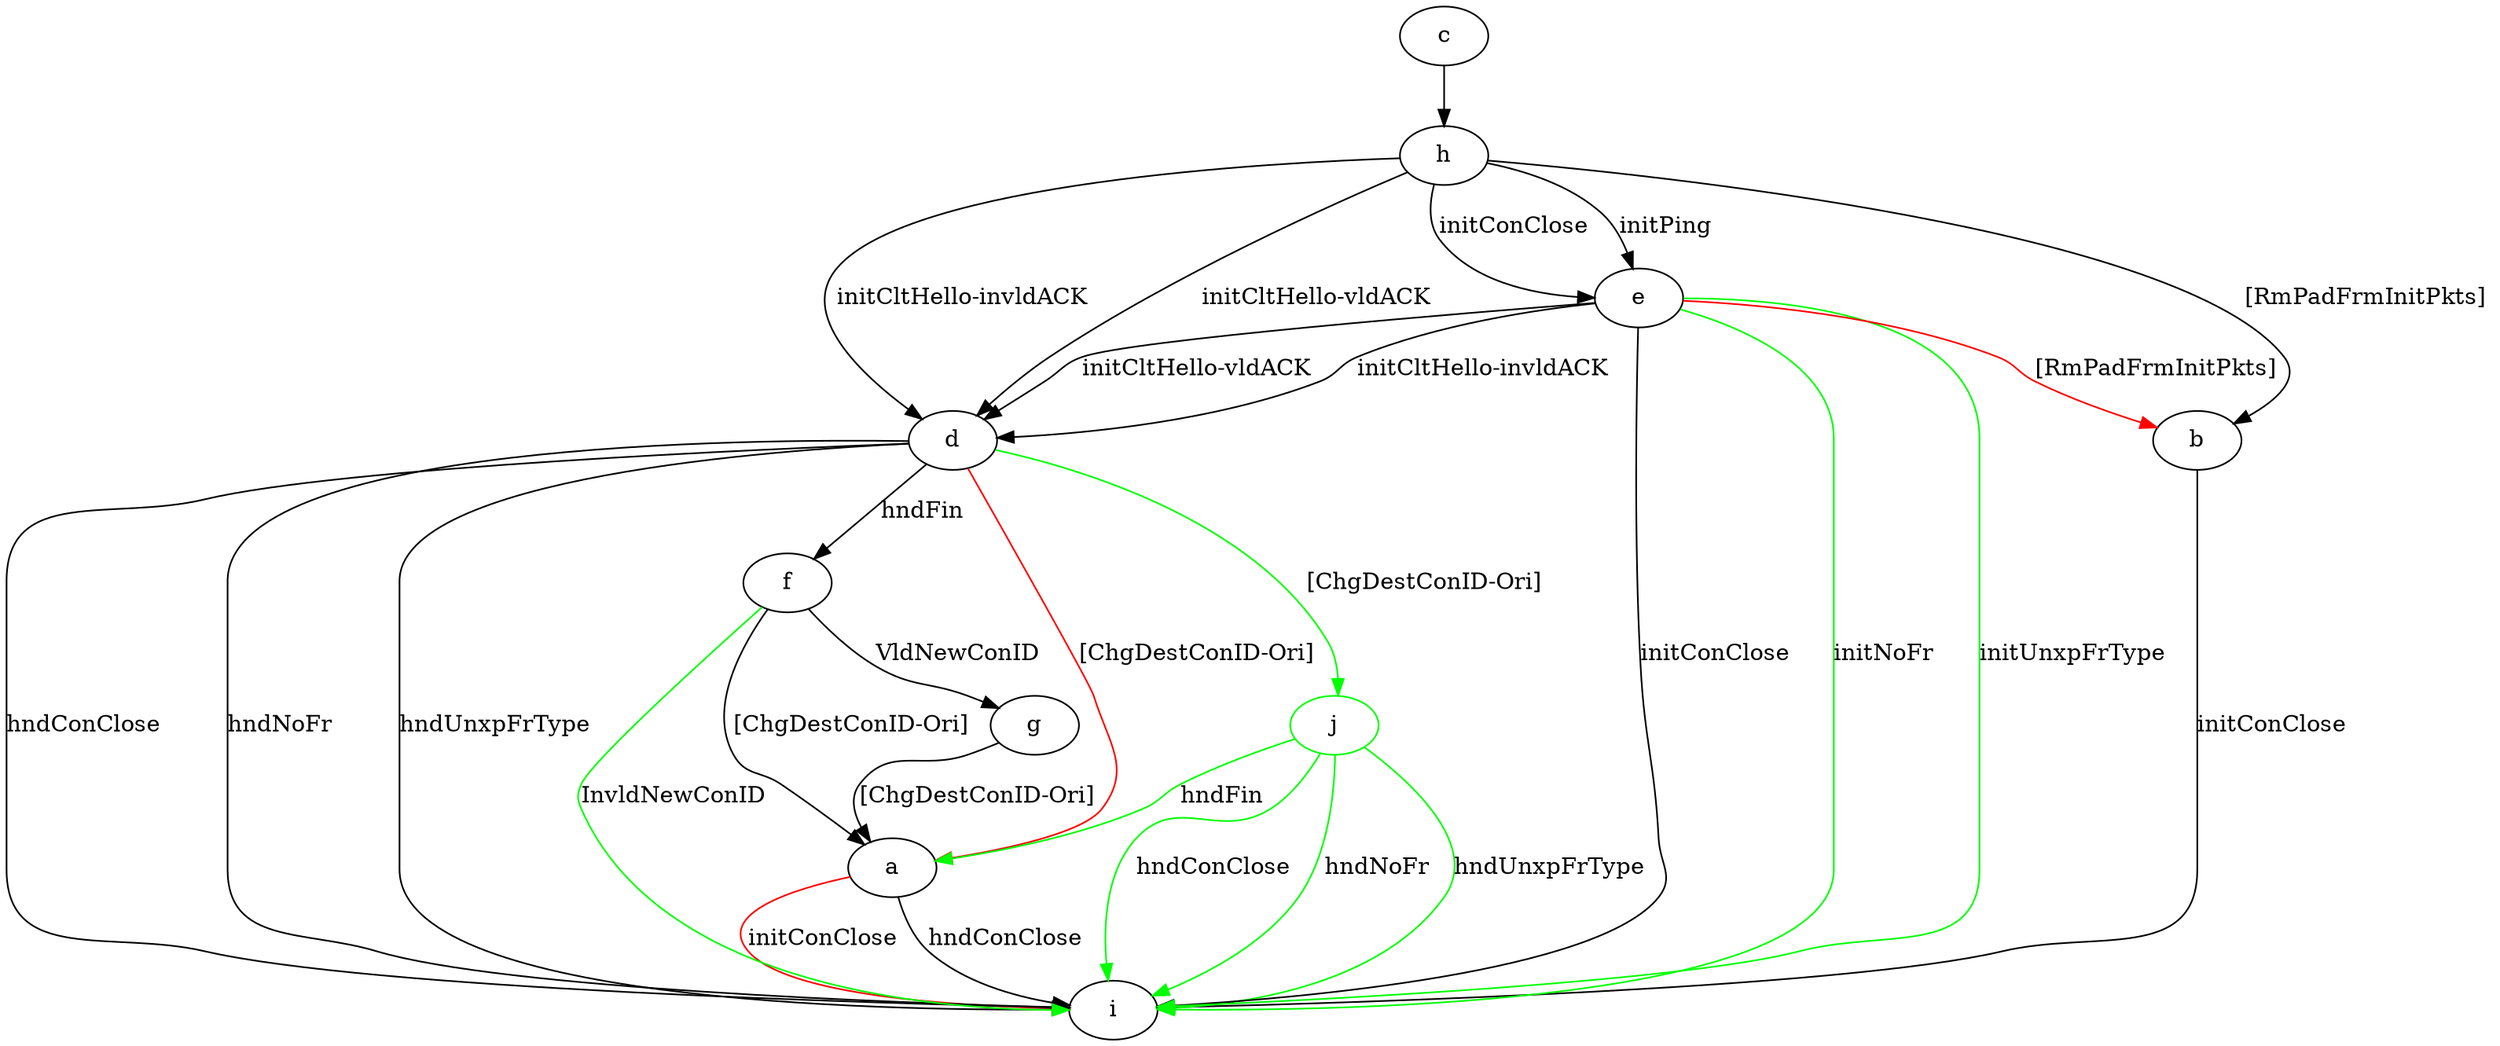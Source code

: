 digraph "" {
	a -> i	[key=0,
		label="hndConClose "];
	a -> i	[key=1,
		color=red,
		label="initConClose "];
	b -> i	[key=0,
		label="initConClose "];
	c -> h	[key=0];
	d -> a	[key=0,
		color=red,
		label="[ChgDestConID-Ori] "];
	d -> f	[key=0,
		label="hndFin "];
	d -> i	[key=0,
		label="hndConClose "];
	d -> i	[key=1,
		label="hndNoFr "];
	d -> i	[key=2,
		label="hndUnxpFrType "];
	j	[color=green];
	d -> j	[key=0,
		color=green,
		label="[ChgDestConID-Ori] "];
	e -> b	[key=0,
		color=red,
		label="[RmPadFrmInitPkts] "];
	e -> d	[key=0,
		label="initCltHello-vldACK "];
	e -> d	[key=1,
		label="initCltHello-invldACK "];
	e -> i	[key=0,
		label="initConClose "];
	e -> i	[key=1,
		color=green,
		label="initNoFr "];
	e -> i	[key=2,
		color=green,
		label="initUnxpFrType "];
	f -> a	[key=0,
		label="[ChgDestConID-Ori] "];
	f -> g	[key=0,
		label="VldNewConID "];
	f -> i	[key=0,
		color=green,
		label="InvldNewConID "];
	g -> a	[key=0,
		label="[ChgDestConID-Ori] "];
	h -> b	[key=0,
		label="[RmPadFrmInitPkts] "];
	h -> d	[key=0,
		label="initCltHello-vldACK "];
	h -> d	[key=1,
		label="initCltHello-invldACK "];
	h -> e	[key=0,
		label="initPing "];
	h -> e	[key=1,
		label="initConClose "];
	j -> a	[key=0,
		color=green,
		label="hndFin "];
	j -> i	[key=0,
		color=green,
		label="hndConClose "];
	j -> i	[key=1,
		color=green,
		label="hndNoFr "];
	j -> i	[key=2,
		color=green,
		label="hndUnxpFrType "];
}
